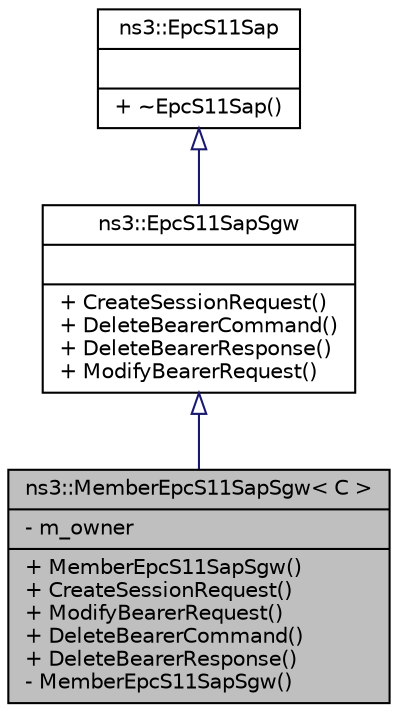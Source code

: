digraph "ns3::MemberEpcS11SapSgw&lt; C &gt;"
{
  edge [fontname="Helvetica",fontsize="10",labelfontname="Helvetica",labelfontsize="10"];
  node [fontname="Helvetica",fontsize="10",shape=record];
  Node1 [label="{ns3::MemberEpcS11SapSgw\< C \>\n|- m_owner\l|+ MemberEpcS11SapSgw()\l+ CreateSessionRequest()\l+ ModifyBearerRequest()\l+ DeleteBearerCommand()\l+ DeleteBearerResponse()\l- MemberEpcS11SapSgw()\l}",height=0.2,width=0.4,color="black", fillcolor="grey75", style="filled", fontcolor="black"];
  Node2 -> Node1 [dir="back",color="midnightblue",fontsize="10",style="solid",arrowtail="onormal"];
  Node2 [label="{ns3::EpcS11SapSgw\n||+ CreateSessionRequest()\l+ DeleteBearerCommand()\l+ DeleteBearerResponse()\l+ ModifyBearerRequest()\l}",height=0.2,width=0.4,color="black", fillcolor="white", style="filled",URL="$d9/d42/classns3_1_1EpcS11SapSgw.html"];
  Node3 -> Node2 [dir="back",color="midnightblue",fontsize="10",style="solid",arrowtail="onormal"];
  Node3 [label="{ns3::EpcS11Sap\n||+ ~EpcS11Sap()\l}",height=0.2,width=0.4,color="black", fillcolor="white", style="filled",URL="$db/df3/classns3_1_1EpcS11Sap.html"];
}
